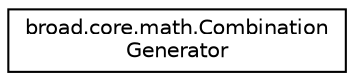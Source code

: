 digraph "Graphical Class Hierarchy"
{
  edge [fontname="Helvetica",fontsize="10",labelfontname="Helvetica",labelfontsize="10"];
  node [fontname="Helvetica",fontsize="10",shape=record];
  rankdir="LR";
  Node1 [label="broad.core.math.Combination\lGenerator",height=0.2,width=0.4,color="black", fillcolor="white", style="filled",URL="$classbroad_1_1core_1_1math_1_1_combination_generator.html"];
}

